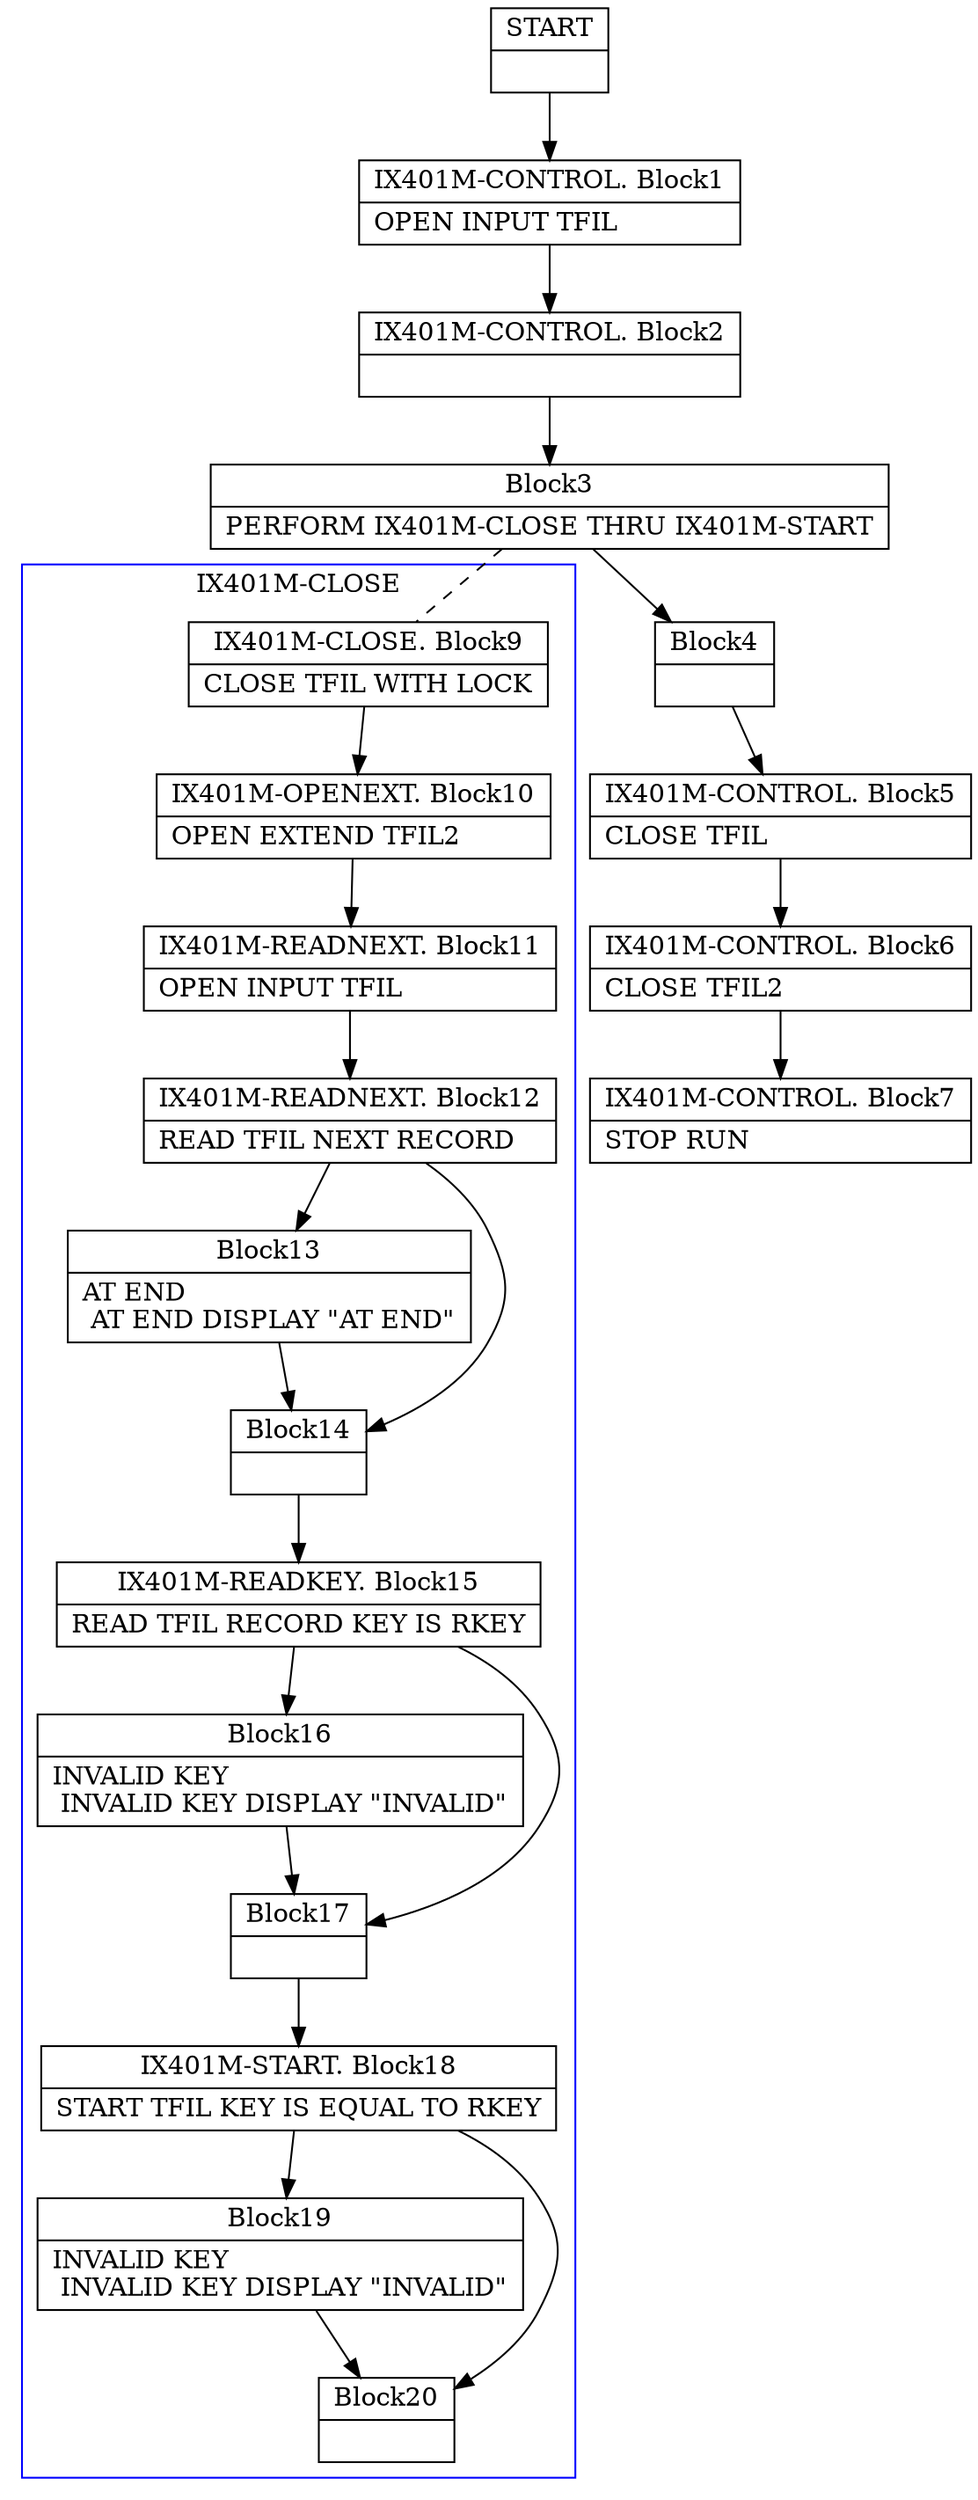 digraph Cfg {
compound=true;
node [
shape = "record"
]

edge [
arrowtail = "empty"
]
Block0 [
label = "{START|}"
]
Block1 [
label = "{IX401M-CONTROL. Block1|    OPEN INPUT TFIL\l}"
]
Block2 [
label = "{IX401M-CONTROL. Block2|}"
]
Block3 [
label = "{Block3|    PERFORM IX401M-CLOSE THRU IX401M-START\l}"
]
subgraph cluster_1{
color = blue;
label = "IX401M-CLOSE";
Block9 [
label = "{IX401M-CLOSE. Block9|    CLOSE TFIL WITH LOCK\l}"
]
Block10 [
label = "{IX401M-OPENEXT. Block10|    OPEN EXTEND TFIL2\l}"
]
Block11 [
label = "{IX401M-READNEXT. Block11|    OPEN INPUT TFIL\l}"
]
Block12 [
label = "{IX401M-READNEXT. Block12|    READ TFIL NEXT RECORD\l}"
]
Block13 [
label = "{Block13|        AT END\l        AT END DISPLAY \"AT END\"\l}"
]
Block14 [
label = "{Block14|}"
]
Block15 [
label = "{IX401M-READKEY. Block15|    READ TFIL RECORD          KEY IS RKEY\l}"
]
Block16 [
label = "{Block16|    INVALID KEY\l    INVALID KEY DISPLAY \"INVALID\"\l}"
]
Block17 [
label = "{Block17|}"
]
Block18 [
label = "{IX401M-START. Block18|    START TFIL KEY IS EQUAL TO RKEY\l}"
]
Block19 [
label = "{Block19|        INVALID KEY\l        INVALID KEY DISPLAY \"INVALID\"\l}"
]
Block20 [
label = "{Block20|}"
]
Block9 -> Block10
Block10 -> Block11
Block11 -> Block12
Block12 -> Block13
Block12 -> Block14
Block13 -> Block14
Block14 -> Block15
Block15 -> Block16
Block15 -> Block17
Block16 -> Block17
Block17 -> Block18
Block18 -> Block19
Block18 -> Block20
Block19 -> Block20

}
Block3 -> Block9 [style=dashed, arrowhead=none]

Block4 [
label = "{Block4|}"
]
Block5 [
label = "{IX401M-CONTROL. Block5|    CLOSE TFIL\l}"
]
Block6 [
label = "{IX401M-CONTROL. Block6|    CLOSE TFIL2\l}"
]
Block7 [
label = "{IX401M-CONTROL. Block7|    STOP RUN\l}"
]
Block0 -> Block1
Block1 -> Block2
Block2 -> Block3
Block3 -> Block4
Block4 -> Block5
Block5 -> Block6
Block6 -> Block7

}
